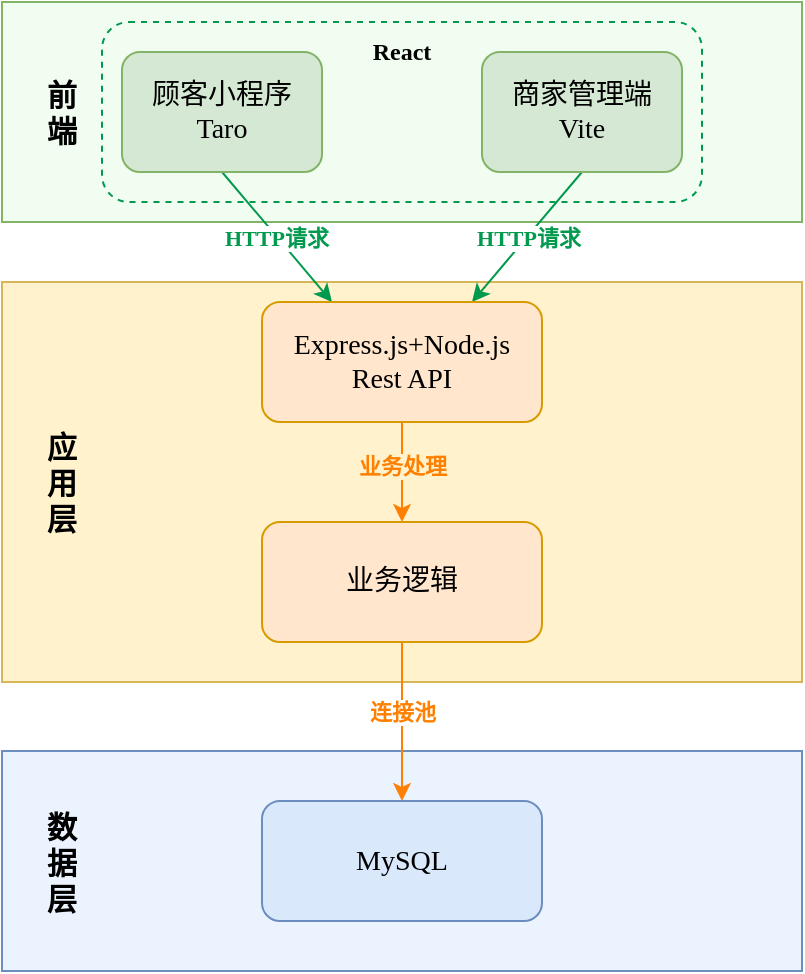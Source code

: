 <mxfile version="22.1.2" type="device">
  <diagram name="第 1 页" id="I2FEYcawUWD1mI9ko6ij">
    <mxGraphModel dx="589" dy="429" grid="1" gridSize="10" guides="1" tooltips="1" connect="1" arrows="1" fold="1" page="1" pageScale="1" pageWidth="827" pageHeight="1169" math="0" shadow="0">
      <root>
        <mxCell id="0" />
        <mxCell id="1" parent="0" />
        <mxCell id="SwFutbcpZFoDh_I2Sj6k-5" value="" style="rounded=0;whiteSpace=wrap;html=1;strokeColor=#6c8ebf;fillColor=#ebf3ff;fontStyle=0" parent="1" vertex="1">
          <mxGeometry x="60" y="474.5" width="400" height="110" as="geometry" />
        </mxCell>
        <mxCell id="SwFutbcpZFoDh_I2Sj6k-4" value="" style="rounded=0;whiteSpace=wrap;html=1;strokeColor=#d6b656;fillColor=#fff2cc;fontStyle=0;labelBackgroundColor=#fff2cc;" parent="1" vertex="1">
          <mxGeometry x="60" y="240" width="400" height="200" as="geometry" />
        </mxCell>
        <mxCell id="SwFutbcpZFoDh_I2Sj6k-3" value="" style="rounded=0;whiteSpace=wrap;html=1;strokeColor=#82b366;fillColor=#f2fdf2;fontStyle=0" parent="1" vertex="1">
          <mxGeometry x="60" y="100" width="400" height="110" as="geometry" />
        </mxCell>
        <mxCell id="SwFutbcpZFoDh_I2Sj6k-9" style="rounded=0;orthogonalLoop=1;jettySize=auto;html=1;entryX=0.25;entryY=0;entryDx=0;entryDy=0;exitX=0.5;exitY=1;exitDx=0;exitDy=0;strokeColor=#00994D;" parent="1" source="yPPOesdOVEY9xS2u8yhd-1" target="yPPOesdOVEY9xS2u8yhd-3" edge="1">
          <mxGeometry relative="1" as="geometry" />
        </mxCell>
        <mxCell id="SwFutbcpZFoDh_I2Sj6k-11" value="HTTP请求" style="edgeLabel;html=1;align=center;verticalAlign=middle;resizable=0;points=[];fontFamily=Times New Roman;fontColor=#00994D;fontStyle=1" parent="SwFutbcpZFoDh_I2Sj6k-9" vertex="1" connectable="0">
          <mxGeometry x="0.004" y="-1" relative="1" as="geometry">
            <mxPoint as="offset" />
          </mxGeometry>
        </mxCell>
        <mxCell id="SwFutbcpZFoDh_I2Sj6k-10" style="rounded=0;orthogonalLoop=1;jettySize=auto;html=1;entryX=0.75;entryY=0;entryDx=0;entryDy=0;exitX=0.5;exitY=1;exitDx=0;exitDy=0;strokeColor=#00994D;" parent="1" source="yPPOesdOVEY9xS2u8yhd-2" target="yPPOesdOVEY9xS2u8yhd-3" edge="1">
          <mxGeometry relative="1" as="geometry" />
        </mxCell>
        <mxCell id="SwFutbcpZFoDh_I2Sj6k-13" value="HTTP请求" style="edgeLabel;html=1;align=center;verticalAlign=middle;resizable=0;points=[];fontFamily=Times New Roman;fontColor=#00994D;fontStyle=1" parent="SwFutbcpZFoDh_I2Sj6k-10" vertex="1" connectable="0">
          <mxGeometry x="-0.039" y="-1" relative="1" as="geometry">
            <mxPoint y="2" as="offset" />
          </mxGeometry>
        </mxCell>
        <mxCell id="yPPOesdOVEY9xS2u8yhd-8" style="edgeStyle=orthogonalEdgeStyle;rounded=0;orthogonalLoop=1;jettySize=auto;html=1;entryX=0.5;entryY=0;entryDx=0;entryDy=0;strokeColor=#FF8000;fontStyle=0" parent="1" source="yPPOesdOVEY9xS2u8yhd-3" target="yPPOesdOVEY9xS2u8yhd-4" edge="1">
          <mxGeometry relative="1" as="geometry" />
        </mxCell>
        <mxCell id="SwFutbcpZFoDh_I2Sj6k-14" value="业务处理" style="edgeLabel;html=1;align=center;verticalAlign=middle;resizable=0;points=[];labelBackgroundColor=#fff2cc;fontColor=#FF8000;fontStyle=1" parent="yPPOesdOVEY9xS2u8yhd-8" vertex="1" connectable="0">
          <mxGeometry x="-0.137" relative="1" as="geometry">
            <mxPoint as="offset" />
          </mxGeometry>
        </mxCell>
        <mxCell id="yPPOesdOVEY9xS2u8yhd-3" value="Express.js+Node.js&lt;br style=&quot;font-size: 14px;&quot;&gt;Rest API" style="rounded=1;whiteSpace=wrap;html=1;fontSize=14;fontFamily=Times New Roman;fillColor=#ffe6cc;strokeColor=#d79b00;fontStyle=0" parent="1" vertex="1">
          <mxGeometry x="190" y="250" width="140" height="60" as="geometry" />
        </mxCell>
        <mxCell id="yPPOesdOVEY9xS2u8yhd-10" style="edgeStyle=orthogonalEdgeStyle;rounded=0;orthogonalLoop=1;jettySize=auto;html=1;strokeColor=#FF8000;fontStyle=0" parent="1" source="yPPOesdOVEY9xS2u8yhd-4" target="yPPOesdOVEY9xS2u8yhd-5" edge="1">
          <mxGeometry relative="1" as="geometry" />
        </mxCell>
        <mxCell id="SwFutbcpZFoDh_I2Sj6k-15" value="连接池" style="edgeLabel;html=1;align=center;verticalAlign=middle;resizable=0;points=[];fontStyle=1;fontColor=#FF8000;" parent="yPPOesdOVEY9xS2u8yhd-10" vertex="1" connectable="0">
          <mxGeometry x="-0.136" relative="1" as="geometry">
            <mxPoint as="offset" />
          </mxGeometry>
        </mxCell>
        <mxCell id="yPPOesdOVEY9xS2u8yhd-4" value="业务逻辑" style="rounded=1;whiteSpace=wrap;html=1;fontSize=14;fontFamily=Times New Roman;fillColor=#ffe6cc;strokeColor=#d79b00;fontStyle=0" parent="1" vertex="1">
          <mxGeometry x="190" y="360" width="140" height="60" as="geometry" />
        </mxCell>
        <mxCell id="yPPOesdOVEY9xS2u8yhd-5" value="MySQL" style="rounded=1;whiteSpace=wrap;html=1;fontSize=14;fontFamily=Times New Roman;fillColor=#dae8fc;strokeColor=#6c8ebf;fontStyle=0" parent="1" vertex="1">
          <mxGeometry x="190" y="499.5" width="140" height="60" as="geometry" />
        </mxCell>
        <mxCell id="pbtPjf76KA0Zr5q7NHP3-1" value="" style="rounded=1;whiteSpace=wrap;html=1;fillColor=none;dashed=1;strokeColor=#00994D;" vertex="1" parent="1">
          <mxGeometry x="110" y="110" width="300" height="90" as="geometry" />
        </mxCell>
        <mxCell id="SwFutbcpZFoDh_I2Sj6k-6" value="应&lt;br style=&quot;font-size: 15px;&quot;&gt;用&lt;br style=&quot;font-size: 15px;&quot;&gt;层" style="text;html=1;strokeColor=none;fillColor=none;align=center;verticalAlign=middle;whiteSpace=wrap;rounded=0;fontSize=15;fontStyle=1" parent="1" vertex="1">
          <mxGeometry x="60" y="310" width="60" height="60" as="geometry" />
        </mxCell>
        <mxCell id="SwFutbcpZFoDh_I2Sj6k-7" value="数&lt;br style=&quot;font-size: 15px;&quot;&gt;据&lt;br style=&quot;font-size: 15px;&quot;&gt;层" style="text;html=1;strokeColor=none;fillColor=none;align=center;verticalAlign=middle;whiteSpace=wrap;rounded=0;fontSize=15;fontStyle=1" parent="1" vertex="1">
          <mxGeometry x="60" y="499.5" width="60" height="60" as="geometry" />
        </mxCell>
        <mxCell id="SwFutbcpZFoDh_I2Sj6k-8" value="前&lt;br&gt;端" style="text;html=1;strokeColor=none;fillColor=none;align=center;verticalAlign=middle;whiteSpace=wrap;rounded=0;fontSize=15;fontStyle=1" parent="1" vertex="1">
          <mxGeometry x="60" y="125" width="60" height="60" as="geometry" />
        </mxCell>
        <mxCell id="pbtPjf76KA0Zr5q7NHP3-4" value="React" style="text;html=1;strokeColor=none;fillColor=none;align=center;verticalAlign=middle;whiteSpace=wrap;rounded=0;fontStyle=1;fontFamily=Times New Roman;" vertex="1" parent="1">
          <mxGeometry x="230" y="110" width="60" height="30" as="geometry" />
        </mxCell>
        <mxCell id="yPPOesdOVEY9xS2u8yhd-2" value="商家管理端&lt;br style=&quot;font-size: 14px;&quot;&gt;Vite" style="rounded=1;whiteSpace=wrap;html=1;fontSize=14;fontFamily=Times New Roman;fillColor=#d5e8d4;strokeColor=#82b366;fontStyle=0" parent="1" vertex="1">
          <mxGeometry x="300" y="125" width="100" height="60" as="geometry" />
        </mxCell>
        <mxCell id="yPPOesdOVEY9xS2u8yhd-1" value="顾客小程序&lt;br style=&quot;font-size: 14px;&quot;&gt;Taro" style="rounded=1;whiteSpace=wrap;html=1;fontSize=14;fontFamily=Times New Roman;fillColor=#d5e8d4;strokeColor=#82b366;fontStyle=0" parent="1" vertex="1">
          <mxGeometry x="120" y="125" width="100" height="60" as="geometry" />
        </mxCell>
      </root>
    </mxGraphModel>
  </diagram>
</mxfile>
